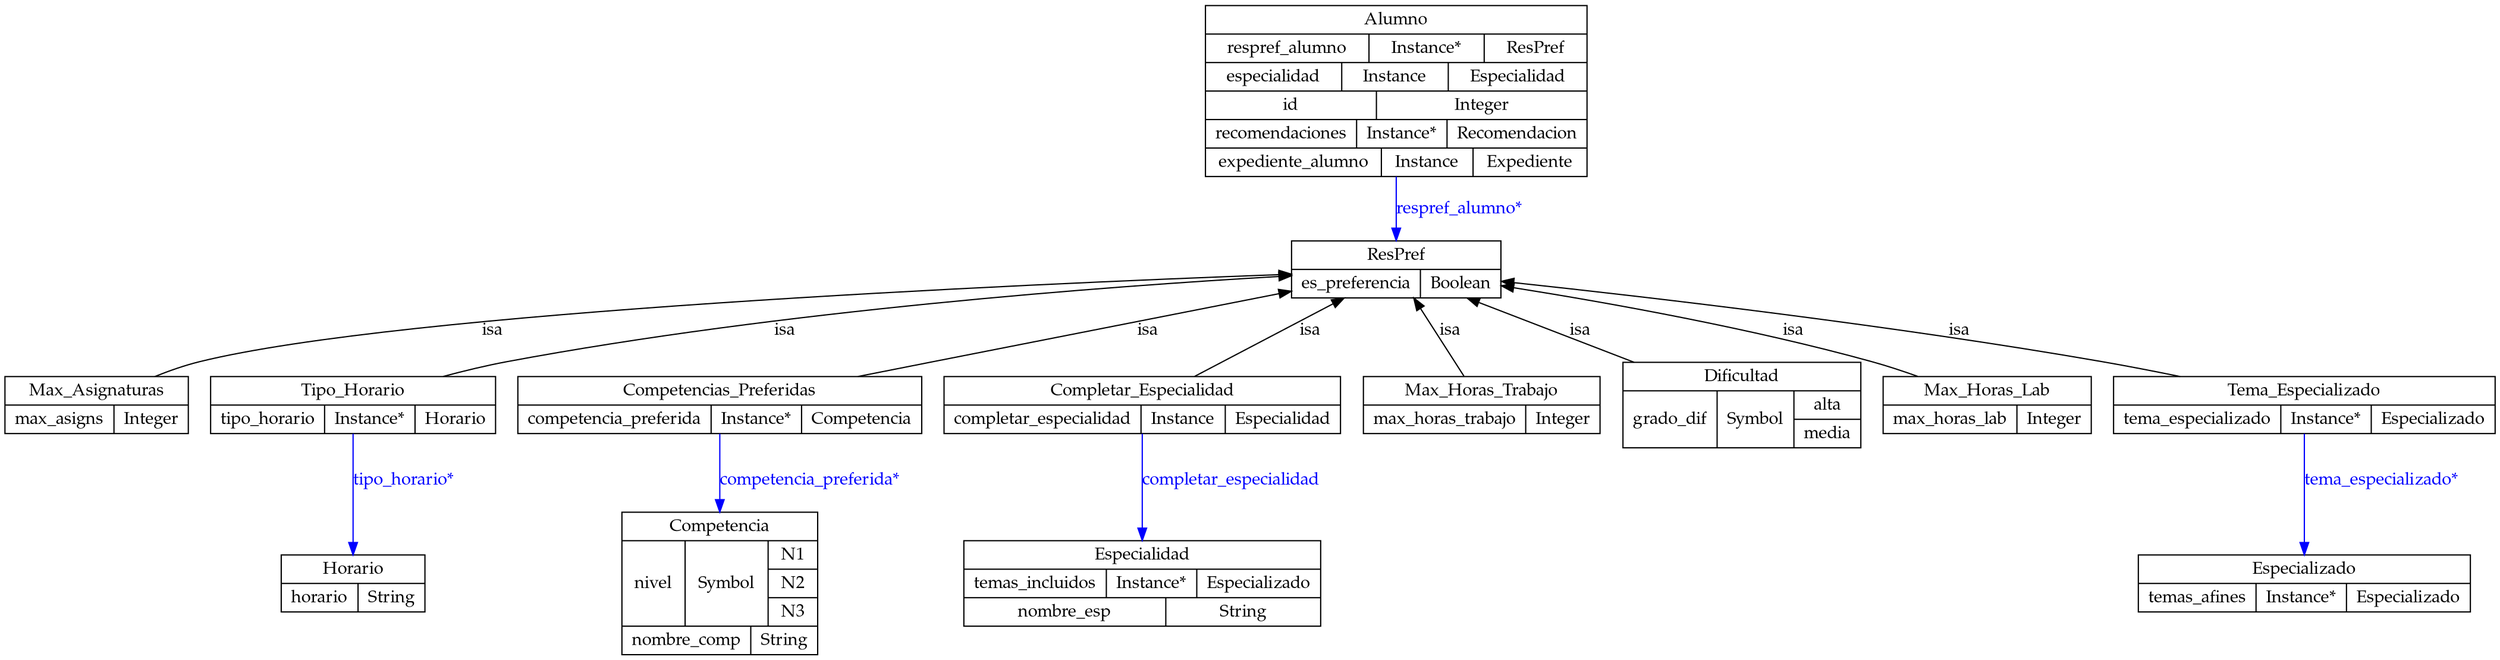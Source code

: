 digraph "ontologia" {
graph[fontname="Palatino"];
node[fontname="Palatino"];
edge[fontname="Palatino"];

"Max_Asignaturas" [shape=record, color="0.0,0.0,0.0", fontcolor="0.0,0.0,0.0", label="{Max_Asignaturas|{max_asigns|Integer}}"]
"ResPref"->"Max_Asignaturas" [dir=back, label=isa, color="0.0,0.0,0.0", fontcolor="0.0,0.0,0.0"]
"Tipo_Horario" [shape=record, color="0.0,0.0,0.0", fontcolor="0.0,0.0,0.0", label="{Tipo_Horario|{tipo_horario|Instance*|{Horario}}}"]
"ResPref"->"Tipo_Horario" [dir=back, label=isa, color="0.0,0.0,0.0", fontcolor="0.0,0.0,0.0"]
"Tipo_Horario"->"Horario" [style=filled, label="tipo_horario*", color="0.6666667,1.0,1.0", fontcolor="0.6666667,1.0,1.0"]
"Especialidad" [shape=record, color="0.0,0.0,0.0", fontcolor="0.0,0.0,0.0", label="{Especialidad|{temas_incluidos|Instance*|{Especializado}}|{nombre_esp|String}}"]
"Competencia" [shape=record, color="0.0,0.0,0.0", fontcolor="0.0,0.0,0.0", label="{Competencia|{nivel|Symbol|{N1|N2|N3}}|{nombre_comp|String}}"]
"Competencias_Preferidas" [shape=record, color="0.0,0.0,0.0", fontcolor="0.0,0.0,0.0", label="{Competencias_Preferidas|{competencia_preferida|Instance*|{Competencia}}}"]
"ResPref"->"Competencias_Preferidas" [dir=back, label=isa, color="0.0,0.0,0.0", fontcolor="0.0,0.0,0.0"]
"Competencias_Preferidas"->"Competencia" [style=filled, label="competencia_preferida*", color="0.6666667,1.0,1.0", fontcolor="0.6666667,1.0,1.0"]
"Alumno" [shape=record, color="0.0,0.0,0.0", fontcolor="0.0,0.0,0.0", label="{Alumno|{respref_alumno|Instance*|{ResPref}}|{especialidad|Instance|{Especialidad}}|{id|Integer}|{recomendaciones|Instance*|{Recomendacion}}|{expediente_alumno|Instance|{Expediente}}}"]
"Alumno"->"ResPref" [style=filled, label="respref_alumno*", color="0.6666667,1.0,1.0", fontcolor="0.6666667,1.0,1.0"]
"Completar_Especialidad" [shape=record, color="0.0,0.0,0.0", fontcolor="0.0,0.0,0.0", label="{Completar_Especialidad|{completar_especialidad|Instance|{Especialidad}}}"]
"ResPref"->"Completar_Especialidad" [dir=back, label=isa, color="0.0,0.0,0.0", fontcolor="0.0,0.0,0.0"]
"Completar_Especialidad"->"Especialidad" [style=filled, label="completar_especialidad", color="0.6666667,1.0,1.0", fontcolor="0.6666667,1.0,1.0"]
"Max_Horas_Trabajo" [shape=record, color="0.0,0.0,0.0", fontcolor="0.0,0.0,0.0", label="{Max_Horas_Trabajo|{max_horas_trabajo|Integer}}"]
"ResPref"->"Max_Horas_Trabajo" [dir=back, label=isa, color="0.0,0.0,0.0", fontcolor="0.0,0.0,0.0"]
"Dificultad" [shape=record, color="0.0,0.0,0.0", fontcolor="0.0,0.0,0.0", label="{Dificultad|{grado_dif|Symbol|{alta|media}}}"]
"ResPref"->"Dificultad" [dir=back, label=isa, color="0.0,0.0,0.0", fontcolor="0.0,0.0,0.0"]
"Max_Horas_Lab" [shape=record, color="0.0,0.0,0.0", fontcolor="0.0,0.0,0.0", label="{Max_Horas_Lab|{max_horas_lab|Integer}}"]
"ResPref"->"Max_Horas_Lab" [dir=back, label=isa, color="0.0,0.0,0.0", fontcolor="0.0,0.0,0.0"]
"Especializado" [shape=record, color="0.0,0.0,0.0", fontcolor="0.0,0.0,0.0", label="{Especializado|{temas_afines|Instance*|{Especializado}}}"]
"Horario" [shape=record, color="0.0,0.0,0.0", fontcolor="0.0,0.0,0.0", label="{Horario|{horario|String}}"]
"Tema_Especializado" [shape=record, color="0.0,0.0,0.0", fontcolor="0.0,0.0,0.0", label="{Tema_Especializado|{tema_especializado|Instance*|{Especializado}}}"]
"ResPref"->"Tema_Especializado" [dir=back, label=isa, color="0.0,0.0,0.0", fontcolor="0.0,0.0,0.0"]
"Tema_Especializado"->"Especializado" [style=filled, label="tema_especializado*", color="0.6666667,1.0,1.0", fontcolor="0.6666667,1.0,1.0"]
"ResPref" [shape=record, color="0.0,0.0,0.0", fontcolor="0.0,0.0,0.0", label="{ResPref|{es_preferencia|Boolean}}"]

}
